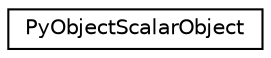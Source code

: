 digraph "Graphical Class Hierarchy"
{
 // LATEX_PDF_SIZE
  edge [fontname="Helvetica",fontsize="10",labelfontname="Helvetica",labelfontsize="10"];
  node [fontname="Helvetica",fontsize="10",shape=record];
  rankdir="LR";
  Node0 [label="PyObjectScalarObject",height=0.2,width=0.4,color="black", fillcolor="white", style="filled",URL="$structPyObjectScalarObject.html",tooltip=" "];
}
